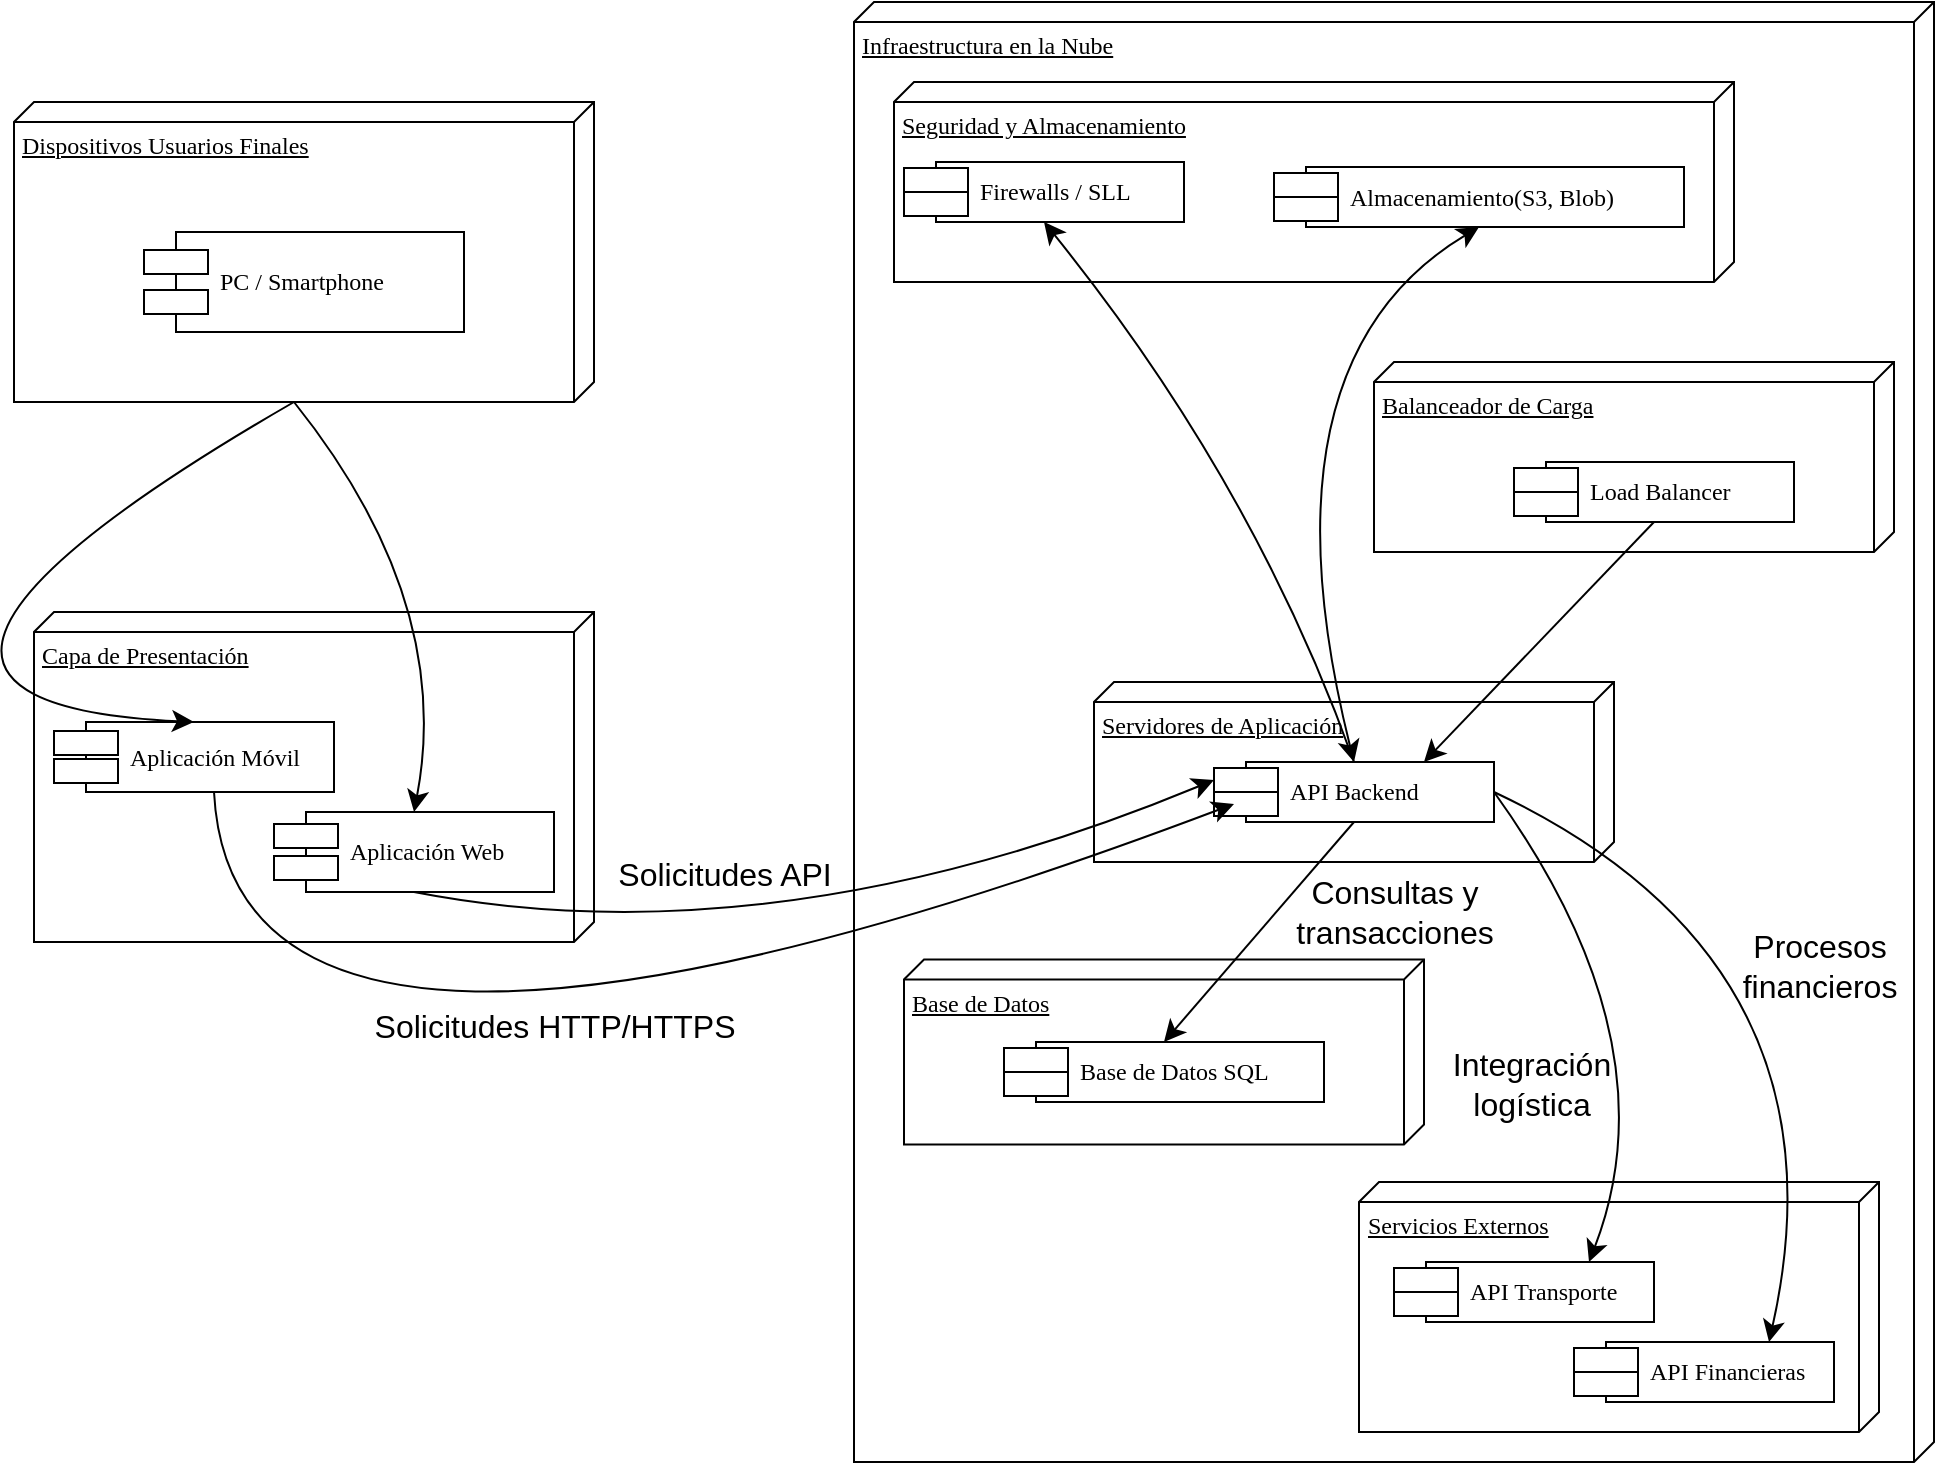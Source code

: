 <mxfile version="27.2.0" pages="2">
  <diagram name="Page-1" id="5f0bae14-7c28-e335-631c-24af17079c00">
    <mxGraphModel dx="821" dy="964" grid="1" gridSize="10" guides="1" tooltips="1" connect="1" arrows="1" fold="1" page="1" pageScale="1" pageWidth="1100" pageHeight="850" background="none" math="0" shadow="0">
      <root>
        <mxCell id="0" />
        <mxCell id="1" parent="0" />
        <mxCell id="39150e848f15840c-1" value="Dispositivos Usuarios Finales" style="verticalAlign=top;align=left;spacingTop=8;spacingLeft=2;spacingRight=12;shape=cube;size=10;direction=south;fontStyle=4;html=1;rounded=0;shadow=0;comic=0;labelBackgroundColor=none;strokeWidth=1;fontFamily=Verdana;fontSize=12" parent="1" vertex="1">
          <mxGeometry x="120" y="70" width="290" height="150" as="geometry" />
        </mxCell>
        <mxCell id="39150e848f15840c-2" value="Infraestructura en la Nube" style="verticalAlign=top;align=left;spacingTop=8;spacingLeft=2;spacingRight=12;shape=cube;size=10;direction=south;fontStyle=4;html=1;rounded=0;shadow=0;comic=0;labelBackgroundColor=none;strokeWidth=1;fontFamily=Verdana;fontSize=12" parent="1" vertex="1">
          <mxGeometry x="540" y="20" width="540" height="730" as="geometry" />
        </mxCell>
        <mxCell id="39150e848f15840c-3" value="Capa de Presentación" style="verticalAlign=top;align=left;spacingTop=8;spacingLeft=2;spacingRight=12;shape=cube;size=10;direction=south;fontStyle=4;html=1;rounded=0;shadow=0;comic=0;labelBackgroundColor=none;strokeWidth=1;fontFamily=Verdana;fontSize=12" parent="1" vertex="1">
          <mxGeometry x="130" y="325" width="280" height="165" as="geometry" />
        </mxCell>
        <mxCell id="39150e848f15840c-5" value="PC / Smartphone" style="shape=component;align=left;spacingLeft=36;rounded=0;shadow=0;comic=0;labelBackgroundColor=none;strokeWidth=1;fontFamily=Verdana;fontSize=12;html=1;" parent="1" vertex="1">
          <mxGeometry x="185" y="135" width="160" height="50" as="geometry" />
        </mxCell>
        <mxCell id="39150e848f15840c-7" value="Aplicación Web" style="shape=component;align=left;spacingLeft=36;rounded=0;shadow=0;comic=0;labelBackgroundColor=none;strokeWidth=1;fontFamily=Verdana;fontSize=12;html=1;" parent="1" vertex="1">
          <mxGeometry x="250" y="425" width="140" height="40" as="geometry" />
        </mxCell>
        <mxCell id="39150e848f15840c-10" value="Aplicación Móvil" style="shape=component;align=left;spacingLeft=36;rounded=0;shadow=0;comic=0;labelBackgroundColor=none;strokeWidth=1;fontFamily=Verdana;fontSize=12;html=1;" parent="1" vertex="1">
          <mxGeometry x="140" y="380" width="140" height="35" as="geometry" />
        </mxCell>
        <mxCell id="MDSFPO8No72CG0OgeMIz-1" value="Seguridad y Almacenamiento" style="verticalAlign=top;align=left;spacingTop=8;spacingLeft=2;spacingRight=12;shape=cube;size=10;direction=south;fontStyle=4;html=1;rounded=0;shadow=0;comic=0;labelBackgroundColor=none;strokeWidth=1;fontFamily=Verdana;fontSize=12" parent="1" vertex="1">
          <mxGeometry x="560" y="60" width="420" height="100" as="geometry" />
        </mxCell>
        <mxCell id="MDSFPO8No72CG0OgeMIz-2" value="Balanceador de Carga" style="verticalAlign=top;align=left;spacingTop=8;spacingLeft=2;spacingRight=12;shape=cube;size=10;direction=south;fontStyle=4;html=1;rounded=0;shadow=0;comic=0;labelBackgroundColor=none;strokeWidth=1;fontFamily=Verdana;fontSize=12" parent="1" vertex="1">
          <mxGeometry x="800" y="200" width="260" height="95" as="geometry" />
        </mxCell>
        <mxCell id="MDSFPO8No72CG0OgeMIz-3" value="Servidores de Aplicación" style="verticalAlign=top;align=left;spacingTop=8;spacingLeft=2;spacingRight=12;shape=cube;size=10;direction=south;fontStyle=4;html=1;rounded=0;shadow=0;comic=0;labelBackgroundColor=none;strokeWidth=1;fontFamily=Verdana;fontSize=12" parent="1" vertex="1">
          <mxGeometry x="660" y="360" width="260" height="90" as="geometry" />
        </mxCell>
        <mxCell id="MDSFPO8No72CG0OgeMIz-4" value="Base de Datos" style="verticalAlign=top;align=left;spacingTop=8;spacingLeft=2;spacingRight=12;shape=cube;size=10;direction=south;fontStyle=4;html=1;rounded=0;shadow=0;comic=0;labelBackgroundColor=none;strokeWidth=1;fontFamily=Verdana;fontSize=12" parent="1" vertex="1">
          <mxGeometry x="565" y="498.75" width="260" height="92.5" as="geometry" />
        </mxCell>
        <mxCell id="MDSFPO8No72CG0OgeMIz-5" value="Servicios Externos" style="verticalAlign=top;align=left;spacingTop=8;spacingLeft=2;spacingRight=12;shape=cube;size=10;direction=south;fontStyle=4;html=1;rounded=0;shadow=0;comic=0;labelBackgroundColor=none;strokeWidth=1;fontFamily=Verdana;fontSize=12" parent="1" vertex="1">
          <mxGeometry x="792.5" y="610" width="260" height="125" as="geometry" />
        </mxCell>
        <mxCell id="SX_inKQdEP1rT_QkMfv4-1" value="Firewalls / SLL" style="shape=component;align=left;spacingLeft=36;rounded=0;shadow=0;comic=0;labelBackgroundColor=none;strokeWidth=1;fontFamily=Verdana;fontSize=12;html=1;" vertex="1" parent="1">
          <mxGeometry x="565" y="100" width="140" height="30" as="geometry" />
        </mxCell>
        <mxCell id="SX_inKQdEP1rT_QkMfv4-2" value="Almacenamiento(S3, Blob)" style="shape=component;align=left;spacingLeft=36;rounded=0;shadow=0;comic=0;labelBackgroundColor=none;strokeWidth=1;fontFamily=Verdana;fontSize=12;html=1;" vertex="1" parent="1">
          <mxGeometry x="750" y="102.5" width="205" height="30" as="geometry" />
        </mxCell>
        <mxCell id="SX_inKQdEP1rT_QkMfv4-15" style="edgeStyle=none;curved=1;rounded=0;orthogonalLoop=1;jettySize=auto;html=1;exitX=0.5;exitY=1;exitDx=0;exitDy=0;entryX=0.75;entryY=0;entryDx=0;entryDy=0;fontSize=12;startSize=8;endSize=8;" edge="1" parent="1" source="SX_inKQdEP1rT_QkMfv4-3" target="SX_inKQdEP1rT_QkMfv4-4">
          <mxGeometry relative="1" as="geometry" />
        </mxCell>
        <mxCell id="SX_inKQdEP1rT_QkMfv4-3" value="Load Balancer" style="shape=component;align=left;spacingLeft=36;rounded=0;shadow=0;comic=0;labelBackgroundColor=none;strokeWidth=1;fontFamily=Verdana;fontSize=12;html=1;" vertex="1" parent="1">
          <mxGeometry x="870" y="250" width="140" height="30" as="geometry" />
        </mxCell>
        <mxCell id="SX_inKQdEP1rT_QkMfv4-12" style="edgeStyle=none;curved=1;rounded=0;orthogonalLoop=1;jettySize=auto;html=1;exitX=0.5;exitY=1;exitDx=0;exitDy=0;entryX=0.5;entryY=0;entryDx=0;entryDy=0;fontSize=12;startSize=8;endSize=8;" edge="1" parent="1" source="SX_inKQdEP1rT_QkMfv4-4" target="SX_inKQdEP1rT_QkMfv4-5">
          <mxGeometry relative="1" as="geometry" />
        </mxCell>
        <mxCell id="SX_inKQdEP1rT_QkMfv4-13" style="edgeStyle=none;curved=1;rounded=0;orthogonalLoop=1;jettySize=auto;html=1;exitX=1;exitY=0.5;exitDx=0;exitDy=0;entryX=0.75;entryY=0;entryDx=0;entryDy=0;fontSize=12;startSize=8;endSize=8;" edge="1" parent="1" source="SX_inKQdEP1rT_QkMfv4-4" target="SX_inKQdEP1rT_QkMfv4-6">
          <mxGeometry relative="1" as="geometry">
            <Array as="points">
              <mxPoint x="950" y="540" />
            </Array>
          </mxGeometry>
        </mxCell>
        <mxCell id="SX_inKQdEP1rT_QkMfv4-14" style="edgeStyle=none;curved=1;rounded=0;orthogonalLoop=1;jettySize=auto;html=1;exitX=1;exitY=0.5;exitDx=0;exitDy=0;entryX=0.75;entryY=0;entryDx=0;entryDy=0;fontSize=12;startSize=8;endSize=8;" edge="1" parent="1" source="SX_inKQdEP1rT_QkMfv4-4" target="SX_inKQdEP1rT_QkMfv4-7">
          <mxGeometry relative="1" as="geometry">
            <Array as="points">
              <mxPoint x="1040" y="500" />
            </Array>
          </mxGeometry>
        </mxCell>
        <mxCell id="SX_inKQdEP1rT_QkMfv4-17" style="edgeStyle=none;curved=1;rounded=0;orthogonalLoop=1;jettySize=auto;html=1;exitX=0.5;exitY=0;exitDx=0;exitDy=0;entryX=0.5;entryY=1;entryDx=0;entryDy=0;fontSize=12;startSize=8;endSize=8;" edge="1" parent="1" source="SX_inKQdEP1rT_QkMfv4-4" target="SX_inKQdEP1rT_QkMfv4-1">
          <mxGeometry relative="1" as="geometry">
            <Array as="points">
              <mxPoint x="740" y="260" />
            </Array>
          </mxGeometry>
        </mxCell>
        <mxCell id="SX_inKQdEP1rT_QkMfv4-4" value="API Backend" style="shape=component;align=left;spacingLeft=36;rounded=0;shadow=0;comic=0;labelBackgroundColor=none;strokeWidth=1;fontFamily=Verdana;fontSize=12;html=1;" vertex="1" parent="1">
          <mxGeometry x="720" y="400" width="140" height="30" as="geometry" />
        </mxCell>
        <mxCell id="SX_inKQdEP1rT_QkMfv4-5" value="Base de Datos SQL" style="shape=component;align=left;spacingLeft=36;rounded=0;shadow=0;comic=0;labelBackgroundColor=none;strokeWidth=1;fontFamily=Verdana;fontSize=12;html=1;" vertex="1" parent="1">
          <mxGeometry x="615" y="540" width="160" height="30" as="geometry" />
        </mxCell>
        <mxCell id="SX_inKQdEP1rT_QkMfv4-6" value="API Transporte" style="shape=component;align=left;spacingLeft=36;rounded=0;shadow=0;comic=0;labelBackgroundColor=none;strokeWidth=1;fontFamily=Verdana;fontSize=12;html=1;" vertex="1" parent="1">
          <mxGeometry x="810" y="650" width="130" height="30" as="geometry" />
        </mxCell>
        <mxCell id="SX_inKQdEP1rT_QkMfv4-7" value="API Financieras" style="shape=component;align=left;spacingLeft=36;rounded=0;shadow=0;comic=0;labelBackgroundColor=none;strokeWidth=1;fontFamily=Verdana;fontSize=12;html=1;" vertex="1" parent="1">
          <mxGeometry x="900" y="690" width="130" height="30" as="geometry" />
        </mxCell>
        <mxCell id="SX_inKQdEP1rT_QkMfv4-8" style="edgeStyle=none;curved=1;rounded=0;orthogonalLoop=1;jettySize=auto;html=1;exitX=0;exitY=0;exitDx=150;exitDy=150;exitPerimeter=0;entryX=0.5;entryY=0;entryDx=0;entryDy=0;fontSize=12;startSize=8;endSize=8;" edge="1" parent="1" source="39150e848f15840c-1" target="39150e848f15840c-10">
          <mxGeometry relative="1" as="geometry">
            <Array as="points">
              <mxPoint y="370" />
            </Array>
          </mxGeometry>
        </mxCell>
        <mxCell id="SX_inKQdEP1rT_QkMfv4-9" style="edgeStyle=none;curved=1;rounded=0;orthogonalLoop=1;jettySize=auto;html=1;exitX=0;exitY=0;exitDx=150;exitDy=150;exitPerimeter=0;entryX=0.5;entryY=0;entryDx=0;entryDy=0;fontSize=12;startSize=8;endSize=8;" edge="1" parent="1" source="39150e848f15840c-1" target="39150e848f15840c-7">
          <mxGeometry relative="1" as="geometry">
            <Array as="points">
              <mxPoint x="340" y="320" />
            </Array>
          </mxGeometry>
        </mxCell>
        <mxCell id="SX_inKQdEP1rT_QkMfv4-10" style="edgeStyle=none;curved=1;rounded=0;orthogonalLoop=1;jettySize=auto;html=1;exitX=0.5;exitY=1;exitDx=0;exitDy=0;entryX=0;entryY=0.7;entryDx=0;entryDy=0;fontSize=12;startSize=8;endSize=8;" edge="1" parent="1">
          <mxGeometry relative="1" as="geometry">
            <mxPoint x="220" y="415" as="sourcePoint" />
            <mxPoint x="730" y="421" as="targetPoint" />
            <Array as="points">
              <mxPoint x="230" y="610" />
            </Array>
          </mxGeometry>
        </mxCell>
        <mxCell id="SX_inKQdEP1rT_QkMfv4-11" style="edgeStyle=none;curved=1;rounded=0;orthogonalLoop=1;jettySize=auto;html=1;exitX=0.5;exitY=1;exitDx=0;exitDy=0;entryX=0;entryY=0.3;entryDx=0;entryDy=0;fontSize=12;startSize=8;endSize=8;" edge="1" parent="1" source="39150e848f15840c-7" target="SX_inKQdEP1rT_QkMfv4-4">
          <mxGeometry relative="1" as="geometry">
            <Array as="points">
              <mxPoint x="500" y="500" />
            </Array>
          </mxGeometry>
        </mxCell>
        <mxCell id="SX_inKQdEP1rT_QkMfv4-18" value="" style="endArrow=classic;startArrow=classic;html=1;rounded=0;fontSize=12;startSize=8;endSize=8;curved=1;exitX=0.5;exitY=0;exitDx=0;exitDy=0;entryX=0.5;entryY=1;entryDx=0;entryDy=0;" edge="1" parent="1" source="SX_inKQdEP1rT_QkMfv4-4" target="SX_inKQdEP1rT_QkMfv4-2">
          <mxGeometry width="50" height="50" relative="1" as="geometry">
            <mxPoint x="810" y="480" as="sourcePoint" />
            <mxPoint x="860" y="430" as="targetPoint" />
            <Array as="points">
              <mxPoint x="740" y="200" />
            </Array>
          </mxGeometry>
        </mxCell>
        <mxCell id="SX_inKQdEP1rT_QkMfv4-19" value="Solicitudes HTTP/HTTPS" style="text;html=1;align=center;verticalAlign=middle;resizable=0;points=[];autosize=1;strokeColor=none;fillColor=none;fontSize=16;" vertex="1" parent="1">
          <mxGeometry x="290" y="517" width="200" height="30" as="geometry" />
        </mxCell>
        <mxCell id="SX_inKQdEP1rT_QkMfv4-21" value="Solicitudes API" style="text;html=1;align=center;verticalAlign=middle;resizable=0;points=[];autosize=1;strokeColor=none;fillColor=none;fontSize=16;" vertex="1" parent="1">
          <mxGeometry x="410" y="441" width="130" height="30" as="geometry" />
        </mxCell>
        <mxCell id="SX_inKQdEP1rT_QkMfv4-22" value="Consultas y&lt;div&gt;transacciones&lt;/div&gt;" style="text;html=1;align=center;verticalAlign=middle;resizable=0;points=[];autosize=1;strokeColor=none;fillColor=none;fontSize=16;" vertex="1" parent="1">
          <mxGeometry x="750" y="450" width="120" height="50" as="geometry" />
        </mxCell>
        <mxCell id="SX_inKQdEP1rT_QkMfv4-23" value="Integración logística" style="text;strokeColor=none;fillColor=none;html=1;align=center;verticalAlign=middle;whiteSpace=wrap;rounded=0;fontSize=16;" vertex="1" parent="1">
          <mxGeometry x="849" y="546" width="60" height="30" as="geometry" />
        </mxCell>
        <mxCell id="SX_inKQdEP1rT_QkMfv4-24" value="Procesos financieros" style="text;strokeColor=none;fillColor=none;html=1;align=center;verticalAlign=middle;whiteSpace=wrap;rounded=0;fontSize=16;" vertex="1" parent="1">
          <mxGeometry x="993" y="487" width="60" height="30" as="geometry" />
        </mxCell>
      </root>
    </mxGraphModel>
  </diagram>
  <diagram name="Page 2" id="ivSAAAtCl8vUHPLcRheh">
    <mxGraphModel dx="1005" dy="1125" grid="1" gridSize="10" guides="1" tooltips="1" connect="1" arrows="1" fold="1" page="1" pageScale="1" pageWidth="1100" pageHeight="850" background="none" math="0" shadow="0">
      <root>
        <mxCell id="54JD2GXGU2Sc1L6fESQX-0" />
        <mxCell id="54JD2GXGU2Sc1L6fESQX-1" parent="54JD2GXGU2Sc1L6fESQX-0" />
        <mxCell id="54JD2GXGU2Sc1L6fESQX-2" value="Aplicación Web" style="verticalAlign=top;align=left;spacingTop=8;spacingLeft=2;spacingRight=12;shape=cube;size=10;direction=south;fontStyle=4;html=1;rounded=0;shadow=0;comic=0;labelBackgroundColor=none;strokeWidth=1;fontFamily=Verdana;fontSize=12" vertex="1" parent="54JD2GXGU2Sc1L6fESQX-1">
          <mxGeometry x="70" y="195" width="200" height="130" as="geometry" />
        </mxCell>
        <mxCell id="54JD2GXGU2Sc1L6fESQX-3" value="Infraestructura en la Nube" style="verticalAlign=top;align=left;spacingTop=8;spacingLeft=2;spacingRight=12;shape=cube;size=10;direction=south;fontStyle=4;html=1;rounded=0;shadow=0;comic=0;labelBackgroundColor=none;strokeWidth=1;fontFamily=Verdana;fontSize=12" vertex="1" parent="54JD2GXGU2Sc1L6fESQX-1">
          <mxGeometry x="540" y="20" width="370" height="550" as="geometry" />
        </mxCell>
        <mxCell id="54JD2GXGU2Sc1L6fESQX-5" value="&amp;laquo;interface&amp;raquo;&lt;br&gt;&lt;b&gt;Name&lt;/b&gt;" style="html=1;rounded=0;shadow=0;comic=0;labelBackgroundColor=none;strokeWidth=1;fontFamily=Verdana;fontSize=12;align=center;" vertex="1" parent="54JD2GXGU2Sc1L6fESQX-1">
          <mxGeometry x="70" y="270" width="70" height="20" as="geometry" />
        </mxCell>
        <mxCell id="54JD2GXGU2Sc1L6fESQX-6" value="Module" style="shape=component;align=left;spacingLeft=36;rounded=0;shadow=0;comic=0;labelBackgroundColor=none;strokeWidth=1;fontFamily=Verdana;fontSize=12;html=1;" vertex="1" parent="54JD2GXGU2Sc1L6fESQX-1">
          <mxGeometry x="190" y="250" width="60" height="30" as="geometry" />
        </mxCell>
        <mxCell id="54JD2GXGU2Sc1L6fESQX-7" value="Module" style="shape=component;align=left;spacingLeft=36;rounded=0;shadow=0;comic=0;labelBackgroundColor=none;strokeWidth=1;fontFamily=Verdana;fontSize=12;html=1;" vertex="1" parent="54JD2GXGU2Sc1L6fESQX-1">
          <mxGeometry x="950" y="760" width="120" height="60" as="geometry" />
        </mxCell>
        <mxCell id="54JD2GXGU2Sc1L6fESQX-8" value="&amp;laquo;interface&amp;raquo;&lt;br&gt;&lt;b&gt;Name&lt;/b&gt;" style="html=1;rounded=0;shadow=0;comic=0;labelBackgroundColor=none;strokeWidth=1;fontFamily=Verdana;fontSize=12;align=center;" vertex="1" parent="54JD2GXGU2Sc1L6fESQX-1">
          <mxGeometry x="955" y="640" width="110" height="50" as="geometry" />
        </mxCell>
        <mxCell id="54JD2GXGU2Sc1L6fESQX-10" style="edgeStyle=orthogonalEdgeStyle;rounded=0;html=1;labelBackgroundColor=none;startArrow=none;startFill=0;startSize=8;endArrow=open;endFill=0;endSize=16;fontFamily=Verdana;fontSize=12;dashed=1;" edge="1" parent="54JD2GXGU2Sc1L6fESQX-1" source="54JD2GXGU2Sc1L6fESQX-6" target="54JD2GXGU2Sc1L6fESQX-5">
          <mxGeometry relative="1" as="geometry">
            <Array as="points">
              <mxPoint x="220" y="230" />
              <mxPoint x="240" y="230" />
              <mxPoint x="240" y="220" />
              <mxPoint x="105" y="220" />
            </Array>
          </mxGeometry>
        </mxCell>
        <mxCell id="54JD2GXGU2Sc1L6fESQX-11" style="edgeStyle=orthogonalEdgeStyle;rounded=0;html=1;dashed=1;labelBackgroundColor=none;startArrow=none;startFill=0;startSize=8;endArrow=open;endFill=0;endSize=16;fontFamily=Verdana;fontSize=12;" edge="1" parent="54JD2GXGU2Sc1L6fESQX-1" source="54JD2GXGU2Sc1L6fESQX-7" target="54JD2GXGU2Sc1L6fESQX-8">
          <mxGeometry relative="1" as="geometry" />
        </mxCell>
        <mxCell id="54JD2GXGU2Sc1L6fESQX-14" value="Seguridad" style="verticalAlign=top;align=left;spacingTop=8;spacingLeft=2;spacingRight=12;shape=cube;size=10;direction=south;fontStyle=4;html=1;rounded=0;shadow=0;comic=0;labelBackgroundColor=none;strokeWidth=1;fontFamily=Verdana;fontSize=12" vertex="1" parent="54JD2GXGU2Sc1L6fESQX-1">
          <mxGeometry x="600" y="100" width="260" height="105" as="geometry" />
        </mxCell>
        <mxCell id="54JD2GXGU2Sc1L6fESQX-15" value="Balanceador de Carga" style="verticalAlign=top;align=left;spacingTop=8;spacingLeft=2;spacingRight=12;shape=cube;size=10;direction=south;fontStyle=4;html=1;rounded=0;shadow=0;comic=0;labelBackgroundColor=none;strokeWidth=1;fontFamily=Verdana;fontSize=12" vertex="1" parent="54JD2GXGU2Sc1L6fESQX-1">
          <mxGeometry x="595" y="270" width="260" height="105" as="geometry" />
        </mxCell>
        <mxCell id="54JD2GXGU2Sc1L6fESQX-16" value="Servidores de Aplicación" style="verticalAlign=top;align=left;spacingTop=8;spacingLeft=2;spacingRight=12;shape=cube;size=10;direction=south;fontStyle=4;html=1;rounded=0;shadow=0;comic=0;labelBackgroundColor=none;strokeWidth=1;fontFamily=Verdana;fontSize=12" vertex="1" parent="54JD2GXGU2Sc1L6fESQX-1">
          <mxGeometry x="140" y="410" width="260" height="105" as="geometry" />
        </mxCell>
        <mxCell id="54JD2GXGU2Sc1L6fESQX-17" value="Base de Datos" style="verticalAlign=top;align=left;spacingTop=8;spacingLeft=2;spacingRight=12;shape=cube;size=10;direction=south;fontStyle=4;html=1;rounded=0;shadow=0;comic=0;labelBackgroundColor=none;strokeWidth=1;fontFamily=Verdana;fontSize=12" vertex="1" parent="54JD2GXGU2Sc1L6fESQX-1">
          <mxGeometry x="110" y="645" width="200" height="95" as="geometry" />
        </mxCell>
        <mxCell id="54JD2GXGU2Sc1L6fESQX-18" value="Servicios Externos" style="verticalAlign=top;align=left;spacingTop=8;spacingLeft=2;spacingRight=12;shape=cube;size=10;direction=south;fontStyle=4;html=1;rounded=0;shadow=0;comic=0;labelBackgroundColor=none;strokeWidth=1;fontFamily=Verdana;fontSize=12" vertex="1" parent="54JD2GXGU2Sc1L6fESQX-1">
          <mxGeometry x="400" y="640" width="270" height="100" as="geometry" />
        </mxCell>
        <mxCell id="1JxPcLxhm_qkYxwaHhXT-1" value="" style="edgeStyle=none;curved=1;rounded=0;orthogonalLoop=1;jettySize=auto;html=1;fontSize=12;startSize=8;endSize=8;" edge="1" parent="54JD2GXGU2Sc1L6fESQX-1" source="1JxPcLxhm_qkYxwaHhXT-0" target="54JD2GXGU2Sc1L6fESQX-2">
          <mxGeometry relative="1" as="geometry" />
        </mxCell>
        <mxCell id="1JxPcLxhm_qkYxwaHhXT-0" value="UsuarioFinal" style="shape=umlActor;verticalLabelPosition=bottom;verticalAlign=top;html=1;outlineConnect=0;" vertex="1" parent="54JD2GXGU2Sc1L6fESQX-1">
          <mxGeometry x="60" y="20" width="60" height="105" as="geometry" />
        </mxCell>
        <mxCell id="1JxPcLxhm_qkYxwaHhXT-2" value="Aplicación Móvil" style="verticalAlign=top;align=left;spacingTop=8;spacingLeft=2;spacingRight=12;shape=cube;size=10;direction=south;fontStyle=4;html=1;rounded=0;shadow=0;comic=0;labelBackgroundColor=none;strokeWidth=1;fontFamily=Verdana;fontSize=12" vertex="1" parent="54JD2GXGU2Sc1L6fESQX-1">
          <mxGeometry x="310" y="200" width="200" height="130" as="geometry" />
        </mxCell>
        <mxCell id="1JxPcLxhm_qkYxwaHhXT-3" value="&lt;div&gt;&lt;br&gt;&lt;/div&gt;Almacenamiento" style="verticalAlign=top;align=left;spacingTop=8;spacingLeft=2;spacingRight=12;shape=cube;size=10;direction=south;fontStyle=4;html=1;rounded=0;shadow=0;comic=0;labelBackgroundColor=none;strokeWidth=1;fontFamily=Verdana;fontSize=12" vertex="1" parent="54JD2GXGU2Sc1L6fESQX-1">
          <mxGeometry x="590" y="425" width="260" height="105" as="geometry" />
        </mxCell>
        <mxCell id="1JxPcLxhm_qkYxwaHhXT-4" style="edgeStyle=none;curved=1;rounded=0;orthogonalLoop=1;jettySize=auto;html=1;exitX=0;exitY=0;exitDx=105;exitDy=135;exitPerimeter=0;fontSize=12;startSize=8;endSize=8;" edge="1" parent="54JD2GXGU2Sc1L6fESQX-1" source="54JD2GXGU2Sc1L6fESQX-17" target="54JD2GXGU2Sc1L6fESQX-17">
          <mxGeometry relative="1" as="geometry" />
        </mxCell>
      </root>
    </mxGraphModel>
  </diagram>
</mxfile>
